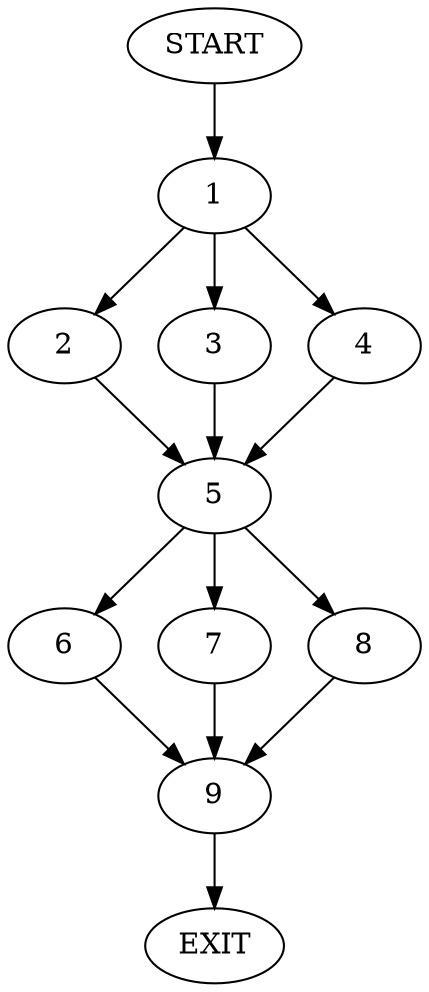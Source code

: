 digraph {
0 [label="START"]
10 [label="EXIT"]
0 -> 1
1 -> 2
1 -> 3
1 -> 4
3 -> 5
2 -> 5
4 -> 5
5 -> 6
5 -> 7
5 -> 8
8 -> 9
6 -> 9
7 -> 9
9 -> 10
}
